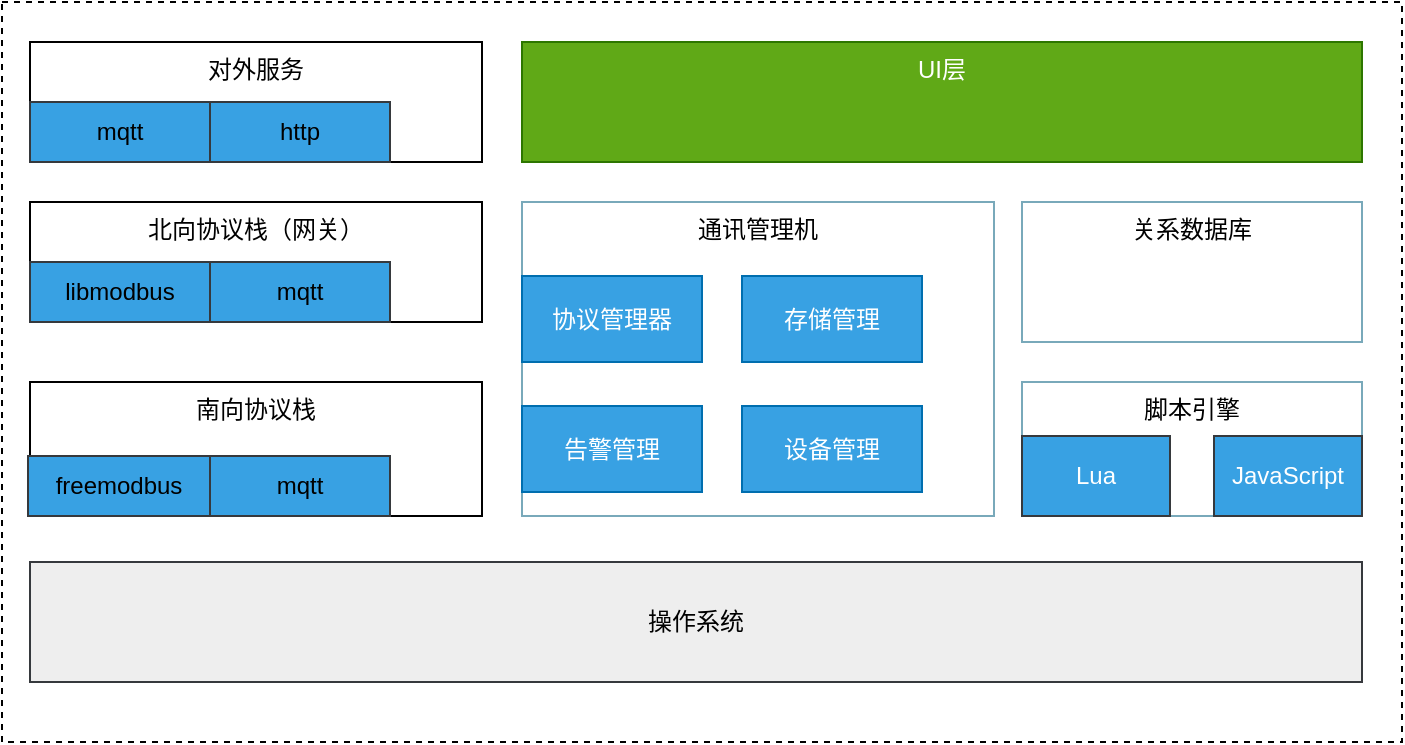 <mxfile>
    <diagram id="K9fAwrquRv_8jucAh_aZ" name="Page-1">
        <mxGraphModel dx="1547" dy="581" grid="1" gridSize="10" guides="1" tooltips="1" connect="1" arrows="1" fold="1" page="1" pageScale="1" pageWidth="1169" pageHeight="1654" math="0" shadow="0">
            <root>
                <mxCell id="0"/>
                <mxCell id="1" parent="0"/>
                <mxCell id="18" value="" style="rounded=0;whiteSpace=wrap;html=1;dashed=1;" parent="1" vertex="1">
                    <mxGeometry x="130" y="150" width="700" height="370" as="geometry"/>
                </mxCell>
                <mxCell id="2" value="操作系统" style="rounded=0;whiteSpace=wrap;html=1;fillColor=#eeeeee;strokeColor=#36393d;" parent="1" vertex="1">
                    <mxGeometry x="144" y="430" width="666" height="60" as="geometry"/>
                </mxCell>
                <mxCell id="3" value="&lt;div&gt;&lt;span&gt;脚本引擎&lt;/span&gt;&lt;/div&gt;" style="rounded=0;whiteSpace=wrap;html=1;align=center;verticalAlign=top;fillColor=#FFFFFF;strokeColor=#79A9BA;" parent="1" vertex="1">
                    <mxGeometry x="640" y="340" width="170" height="67" as="geometry"/>
                </mxCell>
                <mxCell id="4" value="南向协议栈" style="rounded=0;whiteSpace=wrap;html=1;horizontal=1;verticalAlign=top;" parent="1" vertex="1">
                    <mxGeometry x="144" y="340" width="226" height="67" as="geometry"/>
                </mxCell>
                <mxCell id="5" value="北向协议栈（网关）" style="rounded=0;whiteSpace=wrap;html=1;horizontal=1;verticalAlign=top;" parent="1" vertex="1">
                    <mxGeometry x="144" y="250" width="226" height="60" as="geometry"/>
                </mxCell>
                <mxCell id="6" value="对外服务" style="rounded=0;whiteSpace=wrap;html=1;horizontal=1;verticalAlign=top;" parent="1" vertex="1">
                    <mxGeometry x="144" y="170" width="226" height="60" as="geometry"/>
                </mxCell>
                <mxCell id="7" value="UI层" style="rounded=0;whiteSpace=wrap;html=1;horizontal=1;verticalAlign=top;fillColor=#60a917;fontColor=#ffffff;strokeColor=#2D7600;" parent="1" vertex="1">
                    <mxGeometry x="390" y="170" width="420" height="60" as="geometry"/>
                </mxCell>
                <mxCell id="8" value="&lt;div&gt;&lt;span&gt;关系数据库&lt;/span&gt;&lt;/div&gt;" style="rounded=0;whiteSpace=wrap;html=1;align=center;verticalAlign=top;fillColor=#FFFFFF;strokeColor=#36393d;" parent="1" vertex="1">
                    <mxGeometry x="640" y="250" width="170" height="70" as="geometry"/>
                </mxCell>
                <mxCell id="9" value="通讯管理机" style="rounded=0;whiteSpace=wrap;html=1;verticalAlign=top;strokeColor=#79a9ba;strokeWidth=1;perimeterSpacing=1;" parent="1" vertex="1">
                    <mxGeometry x="390" y="250" width="236" height="157" as="geometry"/>
                </mxCell>
                <mxCell id="10" value="Lua" style="rounded=0;whiteSpace=wrap;html=1;fillColor=#38A1E3;strokeColor=#36393d;fontColor=#FFFFFF;" parent="1" vertex="1">
                    <mxGeometry x="640" y="367" width="74" height="40" as="geometry"/>
                </mxCell>
                <mxCell id="11" value="JavaScript" style="rounded=0;whiteSpace=wrap;html=1;fillColor=#cce5ff;strokeColor=#36393d;" parent="1" vertex="1">
                    <mxGeometry x="736" y="367" width="74" height="40" as="geometry"/>
                </mxCell>
                <mxCell id="12" value="sqlite" style="rounded=0;whiteSpace=wrap;html=1;fillColor=#cce5ff;strokeColor=#36393d;" parent="1" vertex="1">
                    <mxGeometry x="640" y="280" width="74" height="40" as="geometry"/>
                </mxCell>
                <mxCell id="13" value="postgresql" style="rounded=0;whiteSpace=wrap;html=1;fillColor=#cce5ff;strokeColor=#36393d;" parent="1" vertex="1">
                    <mxGeometry x="736" y="280" width="74" height="40" as="geometry"/>
                </mxCell>
                <mxCell id="14" value="协议管理器" style="rounded=0;whiteSpace=wrap;html=1;fillColor=#38a1e3;strokeColor=#006EAF;fontColor=#ffffff;" parent="1" vertex="1">
                    <mxGeometry x="390" y="287" width="90" height="43" as="geometry"/>
                </mxCell>
                <mxCell id="15" value="存储管理" style="rounded=0;whiteSpace=wrap;html=1;fillColor=#38a1e3;strokeColor=#006EAF;fontColor=#ffffff;" parent="1" vertex="1">
                    <mxGeometry x="500" y="287" width="90" height="43" as="geometry"/>
                </mxCell>
                <mxCell id="16" value="告警管理" style="rounded=0;whiteSpace=wrap;html=1;fillColor=#38a1e3;strokeColor=#006EAF;fontColor=#ffffff;" parent="1" vertex="1">
                    <mxGeometry x="390" y="352" width="90" height="43" as="geometry"/>
                </mxCell>
                <mxCell id="17" value="设备管理" style="rounded=0;whiteSpace=wrap;html=1;fillColor=#38a1e3;strokeColor=#006EAF;fontColor=#ffffff;" parent="1" vertex="1">
                    <mxGeometry x="500" y="352" width="90" height="43" as="geometry"/>
                </mxCell>
                <mxCell id="19" value="libmodbus" style="rounded=0;whiteSpace=wrap;html=1;fillColor=#38A1E3;strokeColor=#36393d;" parent="1" vertex="1">
                    <mxGeometry x="144" y="280" width="90" height="30" as="geometry"/>
                </mxCell>
                <mxCell id="20" value="freemodbus" style="rounded=0;whiteSpace=wrap;html=1;fillColor=#38A1E3;strokeColor=#36393d;" parent="1" vertex="1">
                    <mxGeometry x="143" y="377" width="91" height="30" as="geometry"/>
                </mxCell>
                <mxCell id="21" value="mqtt" style="rounded=0;whiteSpace=wrap;html=1;fillColor=#38A1E3;strokeColor=#36393d;" parent="1" vertex="1">
                    <mxGeometry x="144" y="200" width="90" height="30" as="geometry"/>
                </mxCell>
                <mxCell id="22" value="http" style="rounded=0;whiteSpace=wrap;html=1;fillColor=#38A1E3;strokeColor=#36393d;" parent="1" vertex="1">
                    <mxGeometry x="234" y="200" width="90" height="30" as="geometry"/>
                </mxCell>
                <mxCell id="23" value="mqtt" style="rounded=0;whiteSpace=wrap;html=1;fillColor=#38A1E3;strokeColor=#36393d;" parent="1" vertex="1">
                    <mxGeometry x="234" y="377" width="90" height="30" as="geometry"/>
                </mxCell>
                <mxCell id="24" value="mqtt" style="rounded=0;whiteSpace=wrap;html=1;fillColor=#38A1E3;strokeColor=#36393d;" parent="1" vertex="1">
                    <mxGeometry x="234" y="280" width="90" height="30" as="geometry"/>
                </mxCell>
                <mxCell id="25" value="sqlite" style="rounded=0;whiteSpace=wrap;html=1;fillColor=#38A1E3;strokeColor=#36393d;" parent="1" vertex="1">
                    <mxGeometry x="640" y="280" width="74" height="40" as="geometry"/>
                </mxCell>
                <mxCell id="26" value="postgresql" style="rounded=0;whiteSpace=wrap;html=1;fillColor=#38A1E3;strokeColor=#36393d;" parent="1" vertex="1">
                    <mxGeometry x="736" y="280" width="74" height="40" as="geometry"/>
                </mxCell>
                <mxCell id="27" value="JavaScript" style="rounded=0;whiteSpace=wrap;html=1;fillColor=#38A1E3;strokeColor=#36393d;fontColor=#FFFFFF;" parent="1" vertex="1">
                    <mxGeometry x="736" y="367" width="74" height="40" as="geometry"/>
                </mxCell>
                <mxCell id="28" value="sqlite" style="rounded=0;whiteSpace=wrap;html=1;fillColor=#38A1E3;strokeColor=#36393d;fontColor=#FFFFFF;" parent="1" vertex="1">
                    <mxGeometry x="640" y="280" width="74" height="40" as="geometry"/>
                </mxCell>
                <mxCell id="29" value="postgresql" style="rounded=0;whiteSpace=wrap;html=1;fillColor=#38A1E3;strokeColor=#36393d;fontColor=#FFFFFF;" parent="1" vertex="1">
                    <mxGeometry x="736" y="280" width="74" height="40" as="geometry"/>
                </mxCell>
                <mxCell id="30" value="&lt;div&gt;&lt;span&gt;关系数据库&lt;/span&gt;&lt;/div&gt;" style="rounded=0;whiteSpace=wrap;html=1;align=center;verticalAlign=top;fillColor=#FFFFFF;strokeColor=#79A9BA;" parent="1" vertex="1">
                    <mxGeometry x="640" y="250" width="170" height="70" as="geometry"/>
                </mxCell>
            </root>
        </mxGraphModel>
    </diagram>
</mxfile>